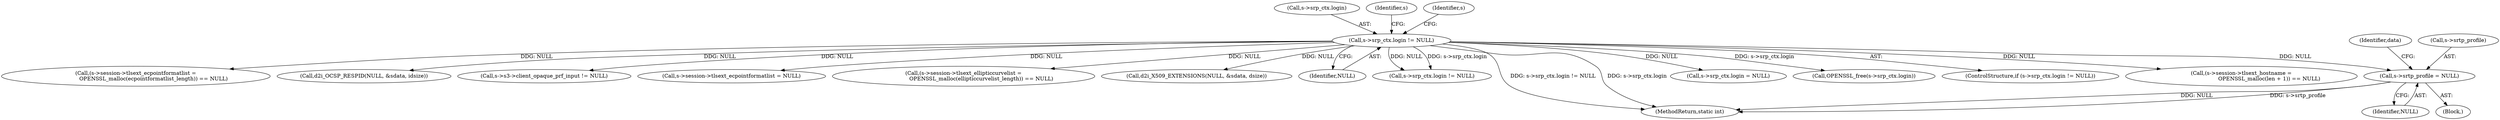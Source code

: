 digraph "0_openssl_a004e72b95835136d3f1ea90517f706c24c03da7_3@pointer" {
"1000266" [label="(Call,s->srtp_profile = NULL)"];
"1000245" [label="(Call,s->srp_ctx.login != NULL)"];
"1000414" [label="(Call,(s->session->tlsext_hostname =\n                                 OPENSSL_malloc(len + 1)) == NULL)"];
"1000549" [label="(Call,s->srp_ctx.login != NULL)"];
"1000273" [label="(Identifier,data)"];
"1000664" [label="(Call,(s->session->tlsext_ecpointformatlist =\n                     OPENSSL_malloc(ecpointformatlist_length)) == NULL)"];
"1000121" [label="(Block,)"];
"1001131" [label="(Call,d2i_OCSP_RESPID(NULL, &sdata, idsize))"];
"1000907" [label="(Call,s->s3->client_opaque_prf_input != NULL)"];
"1000649" [label="(Call,s->session->tlsext_ecpointformatlist = NULL)"];
"1000266" [label="(Call,s->srtp_profile = NULL)"];
"1000792" [label="(Call,(s->session->tlsext_ellipticcurvelist =\n                     OPENSSL_malloc(ellipticcurvelist_length)) == NULL)"];
"1001223" [label="(Call,d2i_X509_EXTENSIONS(NULL, &sdata, dsize))"];
"1000246" [label="(Call,s->srp_ctx.login)"];
"1000251" [label="(Identifier,NULL)"];
"1001399" [label="(MethodReturn,static int)"];
"1000270" [label="(Identifier,NULL)"];
"1000256" [label="(Identifier,s)"];
"1000267" [label="(Call,s->srtp_profile)"];
"1000259" [label="(Call,s->srp_ctx.login = NULL)"];
"1000253" [label="(Call,OPENSSL_free(s->srp_ctx.login))"];
"1000268" [label="(Identifier,s)"];
"1000245" [label="(Call,s->srp_ctx.login != NULL)"];
"1000244" [label="(ControlStructure,if (s->srp_ctx.login != NULL))"];
"1000266" -> "1000121"  [label="AST: "];
"1000266" -> "1000270"  [label="CFG: "];
"1000267" -> "1000266"  [label="AST: "];
"1000270" -> "1000266"  [label="AST: "];
"1000273" -> "1000266"  [label="CFG: "];
"1000266" -> "1001399"  [label="DDG: s->srtp_profile"];
"1000266" -> "1001399"  [label="DDG: NULL"];
"1000245" -> "1000266"  [label="DDG: NULL"];
"1000245" -> "1000244"  [label="AST: "];
"1000245" -> "1000251"  [label="CFG: "];
"1000246" -> "1000245"  [label="AST: "];
"1000251" -> "1000245"  [label="AST: "];
"1000256" -> "1000245"  [label="CFG: "];
"1000268" -> "1000245"  [label="CFG: "];
"1000245" -> "1001399"  [label="DDG: s->srp_ctx.login != NULL"];
"1000245" -> "1001399"  [label="DDG: s->srp_ctx.login"];
"1000245" -> "1000253"  [label="DDG: s->srp_ctx.login"];
"1000245" -> "1000259"  [label="DDG: NULL"];
"1000245" -> "1000414"  [label="DDG: NULL"];
"1000245" -> "1000549"  [label="DDG: s->srp_ctx.login"];
"1000245" -> "1000549"  [label="DDG: NULL"];
"1000245" -> "1000649"  [label="DDG: NULL"];
"1000245" -> "1000664"  [label="DDG: NULL"];
"1000245" -> "1000792"  [label="DDG: NULL"];
"1000245" -> "1000907"  [label="DDG: NULL"];
"1000245" -> "1001131"  [label="DDG: NULL"];
"1000245" -> "1001223"  [label="DDG: NULL"];
}
